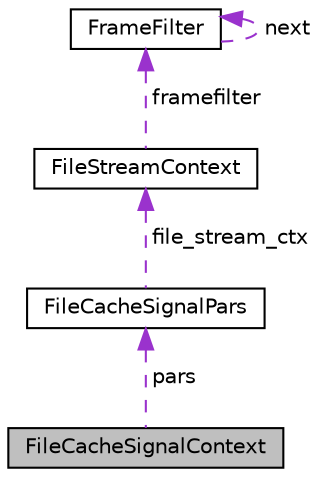 digraph "FileCacheSignalContext"
{
  edge [fontname="Helvetica",fontsize="10",labelfontname="Helvetica",labelfontsize="10"];
  node [fontname="Helvetica",fontsize="10",shape=record];
  Node1 [label="FileCacheSignalContext",height=0.2,width=0.4,color="black", fillcolor="grey75", style="filled", fontcolor="black"];
  Node2 -> Node1 [dir="back",color="darkorchid3",fontsize="10",style="dashed",label=" pars" ,fontname="Helvetica"];
  Node2 [label="FileCacheSignalPars",height=0.2,width=0.4,color="black", fillcolor="white", style="filled",URL="$structFileCacheSignalPars.html",tooltip="Signal information for FileCacheThread. "];
  Node3 -> Node2 [dir="back",color="darkorchid3",fontsize="10",style="dashed",label=" file_stream_ctx" ,fontname="Helvetica"];
  Node3 [label="FileStreamContext",height=0.2,width=0.4,color="black", fillcolor="white", style="filled",URL="$structFileStreamContext.html"];
  Node4 -> Node3 [dir="back",color="darkorchid3",fontsize="10",style="dashed",label=" framefilter" ,fontname="Helvetica"];
  Node4 [label="FrameFilter",height=0.2,width=0.4,color="black", fillcolor="white", style="filled",URL="$classFrameFilter.html",tooltip="The mother class of all frame filters! FrameFilters are used to create \"filter chains\". "];
  Node4 -> Node4 [dir="back",color="darkorchid3",fontsize="10",style="dashed",label=" next" ,fontname="Helvetica"];
}
